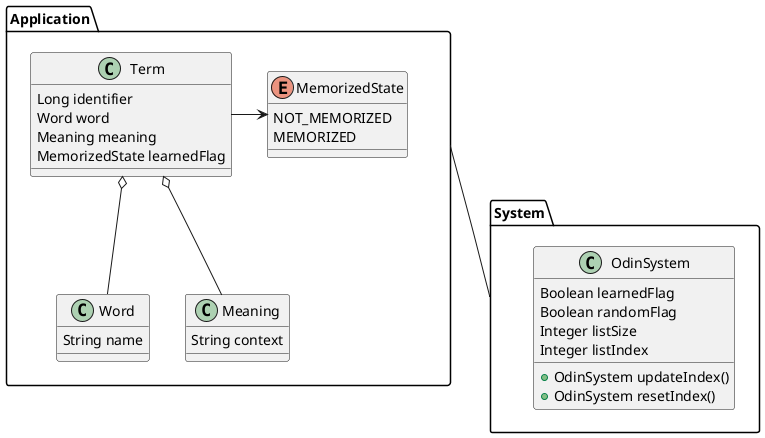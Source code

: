 @startuml
package System {
  class OdinSystem {
    Boolean learnedFlag
    Boolean randomFlag
    Integer listSize
    Integer listIndex
    + OdinSystem updateIndex()
    + OdinSystem resetIndex()
  }
}
package Application {
  class Term {
    Long identifier
    Word word
    Meaning meaning
    MemorizedState learnedFlag
  }
  class Word {
    String name
  }
  class Meaning {
    String context
  }
  enum MemorizedState {
    NOT_MEMORIZED
    MEMORIZED
  }
  Term o-- Word
  Term o-- Meaning
  Term -> MemorizedState
}

Application -- System

@enduml